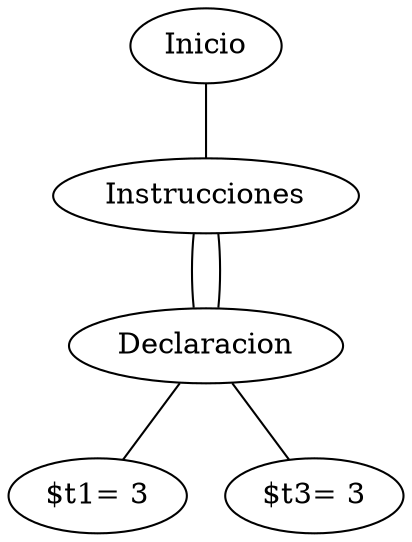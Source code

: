 graph "" {n000 ;
n000 [label="Inicio"] ;
n000 -- n001;
n001 [label="Instrucciones"] ;
n001 -- n003;
n003 [label="Declaracion"] ;
n003 -- n004;
n004 [label="$t1= 3"] ;
n001 -- n003;
n003 [label="Declaracion"] ;
n003 -- n005;
n005 [label="$t3= 3"] ;
}
